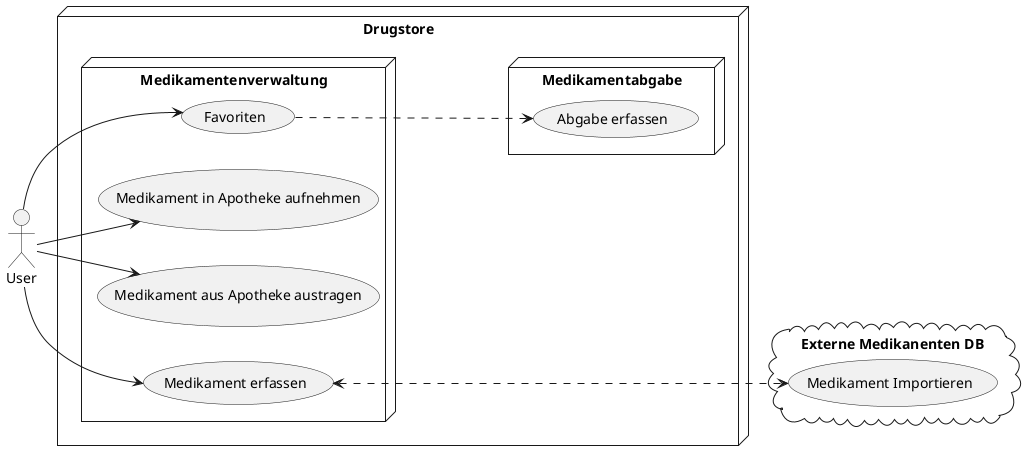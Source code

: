 ﻿@startuml usecase-overview
left to right direction
node Drugstore {

    node Medikamentenverwaltung {
        usecase "Medikament erfassen" as UC21
        usecase "Medikament in Apotheke aufnehmen" as UC22
        usecase "Medikament aus Apotheke austragen" as UC23
        usecase "Favoriten" as UC24
    }

    node Medikamentabgabe {
        usecase "Abgabe erfassen" as UC31
    }
}
cloud "Externe Medikanenten DB" {
    usecase "Medikament Importieren" as DrugImport
}

:User: --> UC21
:User: --> UC22
:User: --> UC23
:User: --> UC24

UC24 ...> UC31
UC21 <....> DrugImport

@enduml